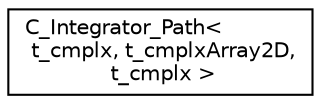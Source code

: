 digraph "Graphical Class Hierarchy"
{
  edge [fontname="Helvetica",fontsize="10",labelfontname="Helvetica",labelfontsize="10"];
  node [fontname="Helvetica",fontsize="10",shape=record];
  rankdir="LR";
  Node1 [label="C_Integrator_Path\<\l t_cmplx, t_cmplxArray2D,\l t_cmplx \>",height=0.2,width=0.4,color="black", fillcolor="white", style="filled",URL="$class_c___integrator___path.html"];
}
